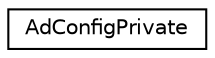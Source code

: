 digraph "Graphical Class Hierarchy"
{
 // LATEX_PDF_SIZE
  edge [fontname="Helvetica",fontsize="10",labelfontname="Helvetica",labelfontsize="10"];
  node [fontname="Helvetica",fontsize="10",shape=record];
  rankdir="LR";
  Node0 [label="AdConfigPrivate",height=0.2,width=0.4,color="black", fillcolor="white", style="filled",URL="$class_ad_config_private.html",tooltip=" "];
}
